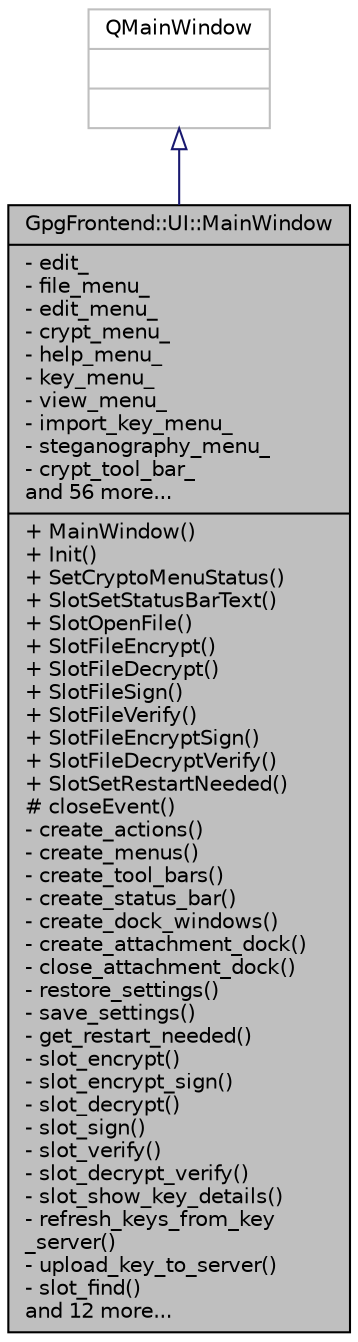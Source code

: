 digraph "GpgFrontend::UI::MainWindow"
{
 // INTERACTIVE_SVG=YES
 // LATEX_PDF_SIZE
  edge [fontname="Helvetica",fontsize="10",labelfontname="Helvetica",labelfontsize="10"];
  node [fontname="Helvetica",fontsize="10",shape=record];
  Node1 [label="{GpgFrontend::UI::MainWindow\n|- edit_\l- file_menu_\l- edit_menu_\l- crypt_menu_\l- help_menu_\l- key_menu_\l- view_menu_\l- import_key_menu_\l- steganography_menu_\l- crypt_tool_bar_\land 56 more...\l|+ MainWindow()\l+ Init()\l+ SetCryptoMenuStatus()\l+ SlotSetStatusBarText()\l+ SlotOpenFile()\l+ SlotFileEncrypt()\l+ SlotFileDecrypt()\l+ SlotFileSign()\l+ SlotFileVerify()\l+ SlotFileEncryptSign()\l+ SlotFileDecryptVerify()\l+ SlotSetRestartNeeded()\l# closeEvent()\l- create_actions()\l- create_menus()\l- create_tool_bars()\l- create_status_bar()\l- create_dock_windows()\l- create_attachment_dock()\l- close_attachment_dock()\l- restore_settings()\l- save_settings()\l- get_restart_needed()\l- slot_encrypt()\l- slot_encrypt_sign()\l- slot_decrypt()\l- slot_sign()\l- slot_verify()\l- slot_decrypt_verify()\l- slot_show_key_details()\l- refresh_keys_from_key\l_server()\l- upload_key_to_server()\l- slot_find()\land 12 more...\l}",height=0.2,width=0.4,color="black", fillcolor="grey75", style="filled", fontcolor="black",tooltip=" "];
  Node2 -> Node1 [dir="back",color="midnightblue",fontsize="10",style="solid",arrowtail="onormal",fontname="Helvetica"];
  Node2 [label="{QMainWindow\n||}",height=0.2,width=0.4,color="grey75", fillcolor="white", style="filled",tooltip=" "];
}
